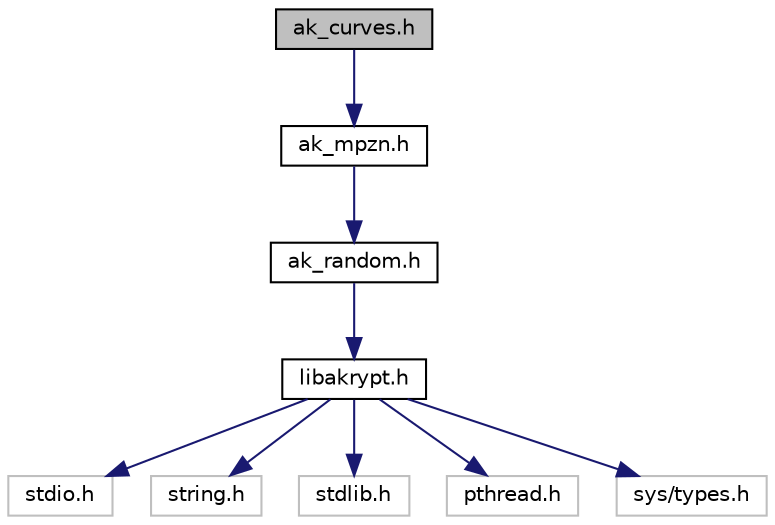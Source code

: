 digraph "ak_curves.h"
{
  edge [fontname="Helvetica",fontsize="10",labelfontname="Helvetica",labelfontsize="10"];
  node [fontname="Helvetica",fontsize="10",shape=record];
  Node1 [label="ak_curves.h",height=0.2,width=0.4,color="black", fillcolor="grey75", style="filled", fontcolor="black"];
  Node1 -> Node2 [color="midnightblue",fontsize="10",style="solid",fontname="Helvetica"];
  Node2 [label="ak_mpzn.h",height=0.2,width=0.4,color="black", fillcolor="white", style="filled",URL="$ak__mpzn_8h.html"];
  Node2 -> Node3 [color="midnightblue",fontsize="10",style="solid",fontname="Helvetica"];
  Node3 [label="ak_random.h",height=0.2,width=0.4,color="black", fillcolor="white", style="filled",URL="$ak__random_8h.html"];
  Node3 -> Node4 [color="midnightblue",fontsize="10",style="solid",fontname="Helvetica"];
  Node4 [label="libakrypt.h",height=0.2,width=0.4,color="black", fillcolor="white", style="filled",URL="$libakrypt_8h.html"];
  Node4 -> Node5 [color="midnightblue",fontsize="10",style="solid",fontname="Helvetica"];
  Node5 [label="stdio.h",height=0.2,width=0.4,color="grey75", fillcolor="white", style="filled"];
  Node4 -> Node6 [color="midnightblue",fontsize="10",style="solid",fontname="Helvetica"];
  Node6 [label="string.h",height=0.2,width=0.4,color="grey75", fillcolor="white", style="filled"];
  Node4 -> Node7 [color="midnightblue",fontsize="10",style="solid",fontname="Helvetica"];
  Node7 [label="stdlib.h",height=0.2,width=0.4,color="grey75", fillcolor="white", style="filled"];
  Node4 -> Node8 [color="midnightblue",fontsize="10",style="solid",fontname="Helvetica"];
  Node8 [label="pthread.h",height=0.2,width=0.4,color="grey75", fillcolor="white", style="filled"];
  Node4 -> Node9 [color="midnightblue",fontsize="10",style="solid",fontname="Helvetica"];
  Node9 [label="sys/types.h",height=0.2,width=0.4,color="grey75", fillcolor="white", style="filled"];
}
